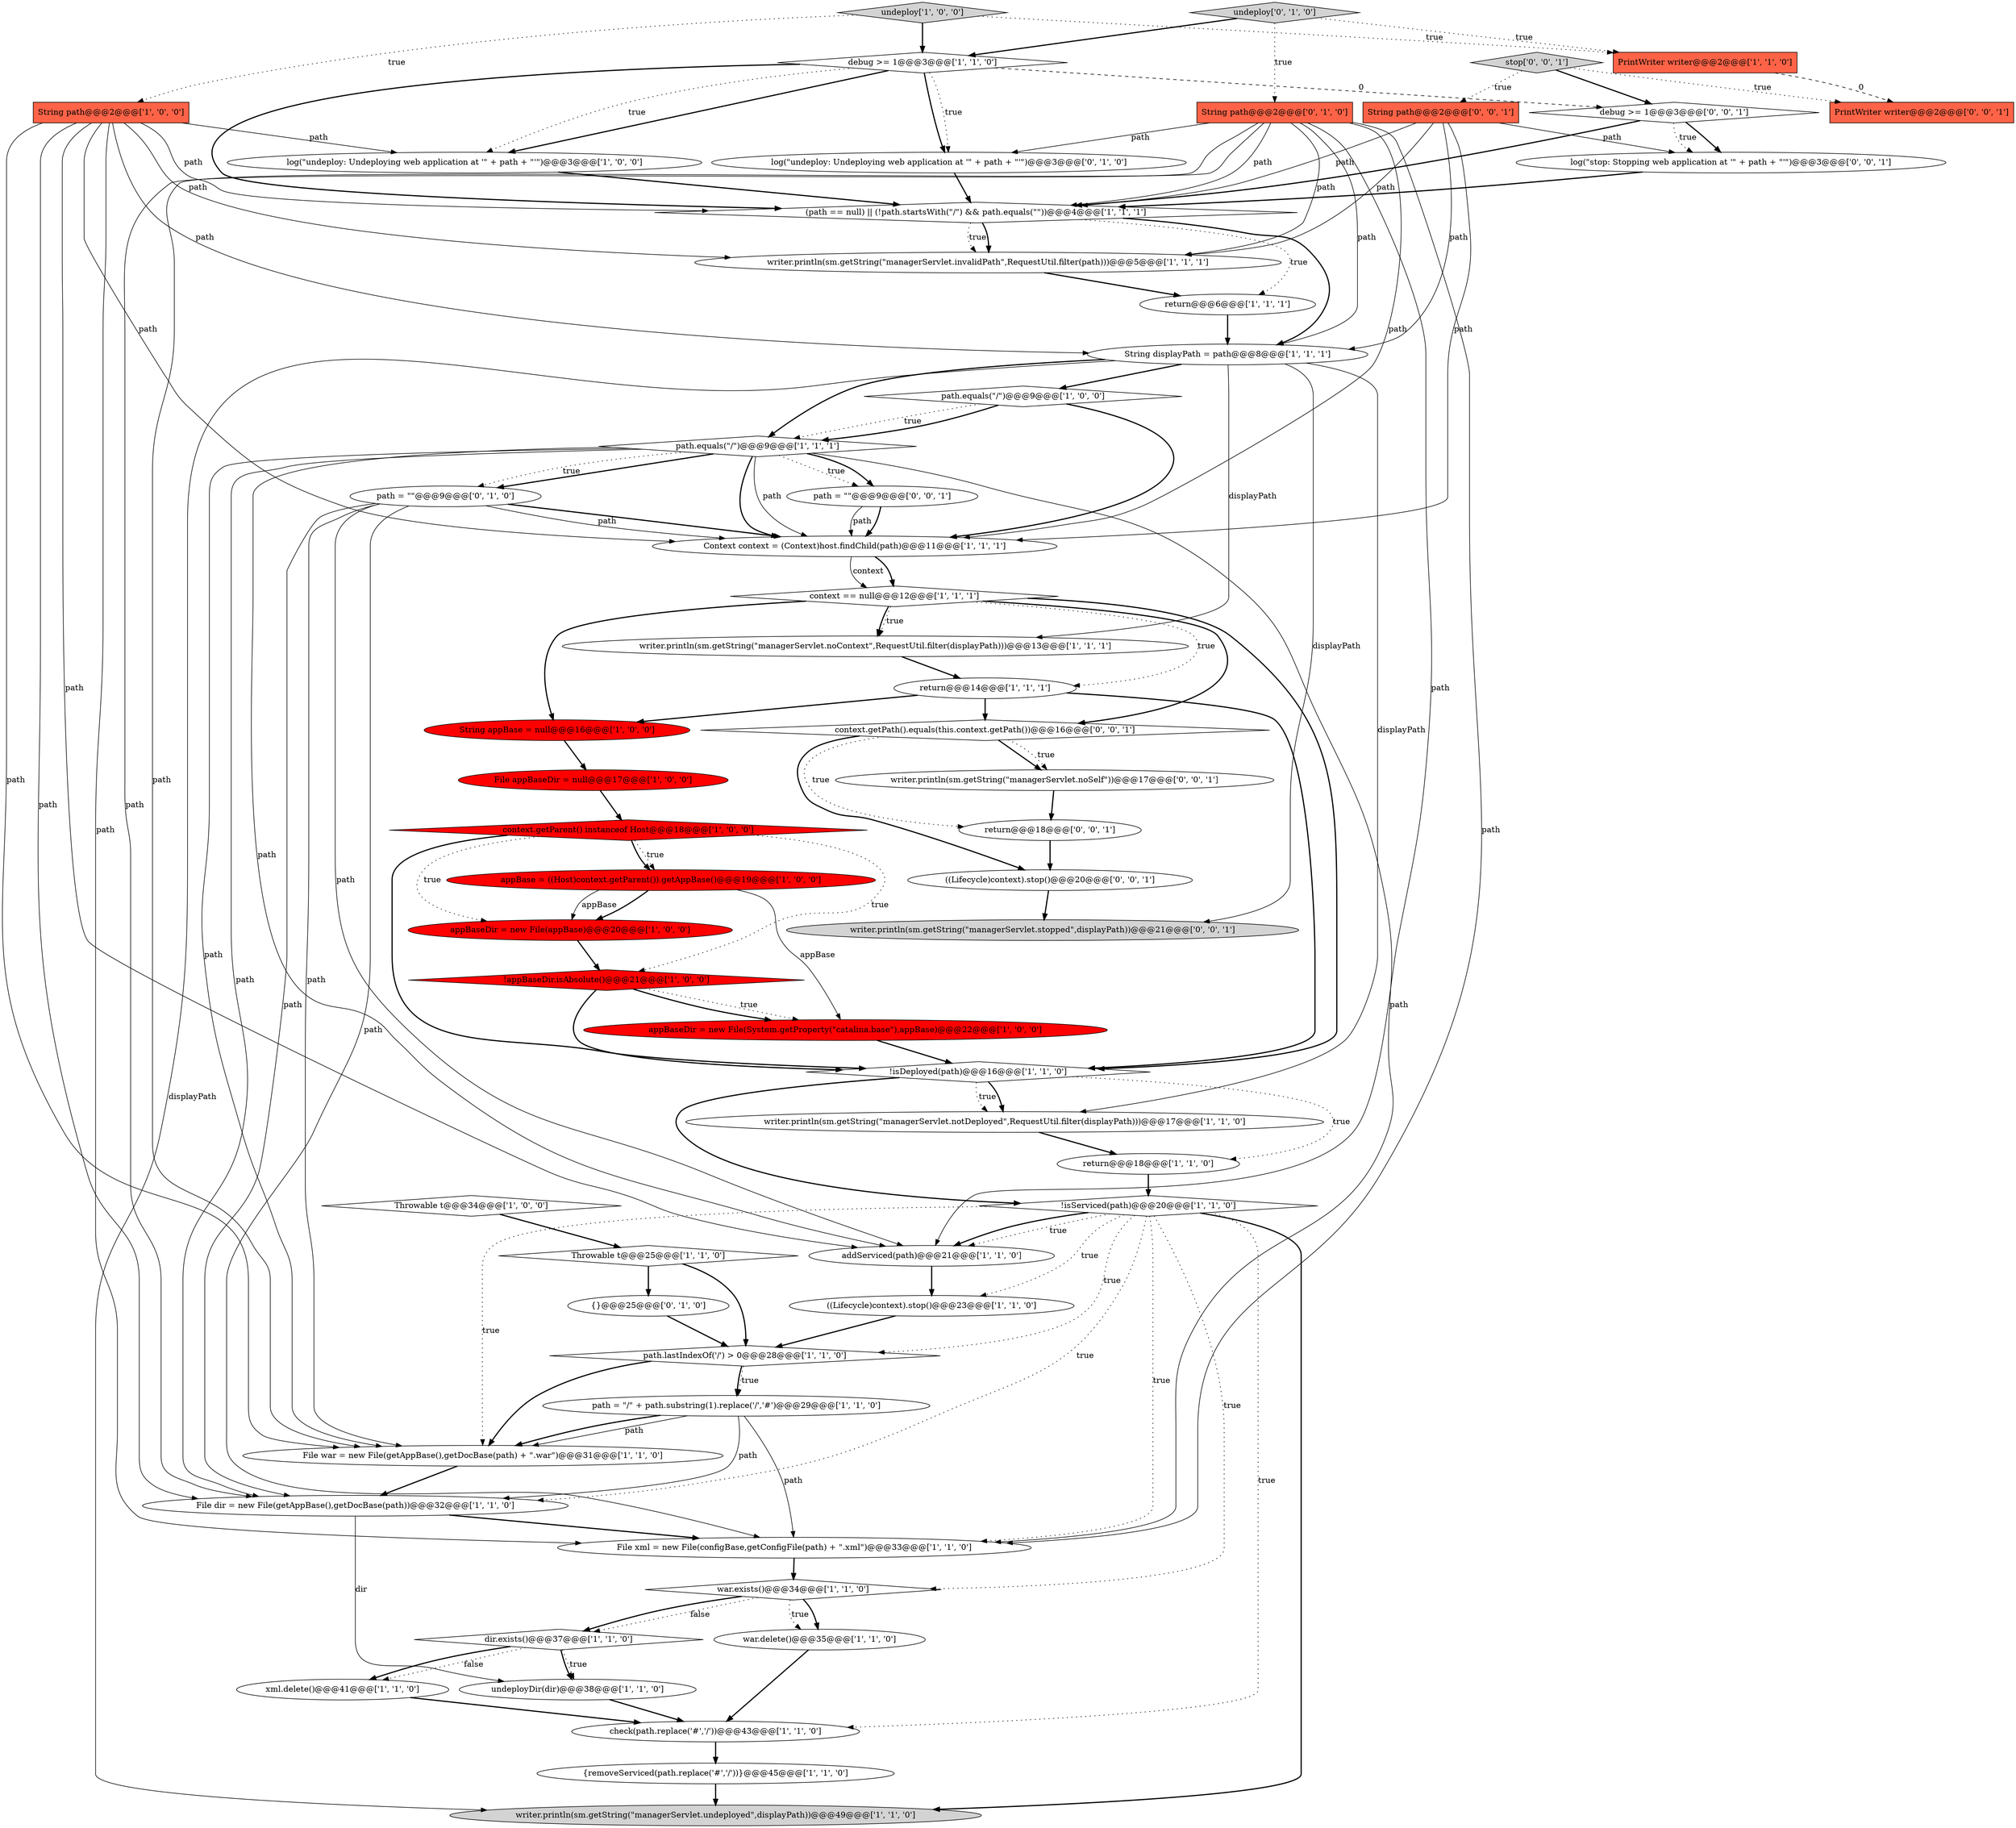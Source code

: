 digraph {
36 [style = filled, label = "context == null@@@12@@@['1', '1', '1']", fillcolor = white, shape = diamond image = "AAA0AAABBB1BBB"];
24 [style = filled, label = "xml.delete()@@@41@@@['1', '1', '0']", fillcolor = white, shape = ellipse image = "AAA0AAABBB1BBB"];
5 [style = filled, label = "debug >= 1@@@3@@@['1', '1', '0']", fillcolor = white, shape = diamond image = "AAA0AAABBB1BBB"];
25 [style = filled, label = "check(path.replace('#','/'))@@@43@@@['1', '1', '0']", fillcolor = white, shape = ellipse image = "AAA0AAABBB1BBB"];
31 [style = filled, label = "war.delete()@@@35@@@['1', '1', '0']", fillcolor = white, shape = ellipse image = "AAA0AAABBB1BBB"];
30 [style = filled, label = "writer.println(sm.getString(\"managerServlet.noContext\",RequestUtil.filter(displayPath)))@@@13@@@['1', '1', '1']", fillcolor = white, shape = ellipse image = "AAA0AAABBB1BBB"];
41 [style = filled, label = "String displayPath = path@@@8@@@['1', '1', '1']", fillcolor = white, shape = ellipse image = "AAA0AAABBB1BBB"];
42 [style = filled, label = "!isServiced(path)@@@20@@@['1', '1', '0']", fillcolor = white, shape = diamond image = "AAA0AAABBB1BBB"];
55 [style = filled, label = "path = \"\"@@@9@@@['0', '0', '1']", fillcolor = white, shape = ellipse image = "AAA0AAABBB3BBB"];
8 [style = filled, label = "undeployDir(dir)@@@38@@@['1', '1', '0']", fillcolor = white, shape = ellipse image = "AAA0AAABBB1BBB"];
20 [style = filled, label = "Throwable t@@@34@@@['1', '0', '0']", fillcolor = white, shape = diamond image = "AAA0AAABBB1BBB"];
57 [style = filled, label = "return@@@18@@@['0', '0', '1']", fillcolor = white, shape = ellipse image = "AAA0AAABBB3BBB"];
14 [style = filled, label = "Context context = (Context)host.findChild(path)@@@11@@@['1', '1', '1']", fillcolor = white, shape = ellipse image = "AAA0AAABBB1BBB"];
48 [style = filled, label = "context.getPath().equals(this.context.getPath())@@@16@@@['0', '0', '1']", fillcolor = white, shape = diamond image = "AAA0AAABBB3BBB"];
53 [style = filled, label = "PrintWriter writer@@@2@@@['0', '0', '1']", fillcolor = tomato, shape = box image = "AAA0AAABBB3BBB"];
19 [style = filled, label = "File xml = new File(configBase,getConfigFile(path) + \".xml\")@@@33@@@['1', '1', '0']", fillcolor = white, shape = ellipse image = "AAA0AAABBB1BBB"];
43 [style = filled, label = "undeploy['0', '1', '0']", fillcolor = lightgray, shape = diamond image = "AAA0AAABBB2BBB"];
28 [style = filled, label = "File war = new File(getAppBase(),getDocBase(path) + \".war\")@@@31@@@['1', '1', '0']", fillcolor = white, shape = ellipse image = "AAA0AAABBB1BBB"];
54 [style = filled, label = "((Lifecycle)context).stop()@@@20@@@['0', '0', '1']", fillcolor = white, shape = ellipse image = "AAA0AAABBB3BBB"];
35 [style = filled, label = "{removeServiced(path.replace('#','/'))}@@@45@@@['1', '1', '0']", fillcolor = white, shape = ellipse image = "AAA0AAABBB1BBB"];
44 [style = filled, label = "{}@@@25@@@['0', '1', '0']", fillcolor = white, shape = ellipse image = "AAA0AAABBB2BBB"];
13 [style = filled, label = "writer.println(sm.getString(\"managerServlet.notDeployed\",RequestUtil.filter(displayPath)))@@@17@@@['1', '1', '0']", fillcolor = white, shape = ellipse image = "AAA0AAABBB1BBB"];
47 [style = filled, label = "path = \"\"@@@9@@@['0', '1', '0']", fillcolor = white, shape = ellipse image = "AAA0AAABBB2BBB"];
51 [style = filled, label = "writer.println(sm.getString(\"managerServlet.stopped\",displayPath))@@@21@@@['0', '0', '1']", fillcolor = lightgray, shape = ellipse image = "AAA0AAABBB3BBB"];
0 [style = filled, label = "log(\"undeploy: Undeploying web application at '\" + path + \"'\")@@@3@@@['1', '0', '0']", fillcolor = white, shape = ellipse image = "AAA0AAABBB1BBB"];
45 [style = filled, label = "log(\"undeploy: Undeploying web application at '\" + path + \"'\")@@@3@@@['0', '1', '0']", fillcolor = white, shape = ellipse image = "AAA0AAABBB2BBB"];
50 [style = filled, label = "writer.println(sm.getString(\"managerServlet.noSelf\"))@@@17@@@['0', '0', '1']", fillcolor = white, shape = ellipse image = "AAA0AAABBB3BBB"];
32 [style = filled, label = "dir.exists()@@@37@@@['1', '1', '0']", fillcolor = white, shape = diamond image = "AAA0AAABBB1BBB"];
26 [style = filled, label = "addServiced(path)@@@21@@@['1', '1', '0']", fillcolor = white, shape = ellipse image = "AAA0AAABBB1BBB"];
38 [style = filled, label = "((Lifecycle)context).stop()@@@23@@@['1', '1', '0']", fillcolor = white, shape = ellipse image = "AAA0AAABBB1BBB"];
3 [style = filled, label = "path = \"/\" + path.substring(1).replace('/','#')@@@29@@@['1', '1', '0']", fillcolor = white, shape = ellipse image = "AAA0AAABBB1BBB"];
10 [style = filled, label = "undeploy['1', '0', '0']", fillcolor = lightgray, shape = diamond image = "AAA0AAABBB1BBB"];
40 [style = filled, label = "Throwable t@@@25@@@['1', '1', '0']", fillcolor = white, shape = diamond image = "AAA0AAABBB1BBB"];
56 [style = filled, label = "debug >= 1@@@3@@@['0', '0', '1']", fillcolor = white, shape = diamond image = "AAA0AAABBB3BBB"];
58 [style = filled, label = "stop['0', '0', '1']", fillcolor = lightgray, shape = diamond image = "AAA0AAABBB3BBB"];
21 [style = filled, label = "(path == null) || (!path.startsWith(\"/\") && path.equals(\"\"))@@@4@@@['1', '1', '1']", fillcolor = white, shape = diamond image = "AAA0AAABBB1BBB"];
23 [style = filled, label = "path.equals(\"/\")@@@9@@@['1', '1', '1']", fillcolor = white, shape = diamond image = "AAA0AAABBB1BBB"];
33 [style = filled, label = "context.getParent() instanceof Host@@@18@@@['1', '0', '0']", fillcolor = red, shape = diamond image = "AAA1AAABBB1BBB"];
12 [style = filled, label = "path.equals(\"/\")@@@9@@@['1', '0', '0']", fillcolor = white, shape = diamond image = "AAA0AAABBB1BBB"];
4 [style = filled, label = "writer.println(sm.getString(\"managerServlet.undeployed\",displayPath))@@@49@@@['1', '1', '0']", fillcolor = lightgray, shape = ellipse image = "AAA0AAABBB1BBB"];
39 [style = filled, label = "return@@@6@@@['1', '1', '1']", fillcolor = white, shape = ellipse image = "AAA0AAABBB1BBB"];
6 [style = filled, label = "String appBase = null@@@16@@@['1', '0', '0']", fillcolor = red, shape = ellipse image = "AAA1AAABBB1BBB"];
52 [style = filled, label = "log(\"stop: Stopping web application at '\" + path + \"'\")@@@3@@@['0', '0', '1']", fillcolor = white, shape = ellipse image = "AAA0AAABBB3BBB"];
15 [style = filled, label = "!appBaseDir.isAbsolute()@@@21@@@['1', '0', '0']", fillcolor = red, shape = diamond image = "AAA1AAABBB1BBB"];
46 [style = filled, label = "String path@@@2@@@['0', '1', '0']", fillcolor = tomato, shape = box image = "AAA0AAABBB2BBB"];
1 [style = filled, label = "File appBaseDir = null@@@17@@@['1', '0', '0']", fillcolor = red, shape = ellipse image = "AAA1AAABBB1BBB"];
29 [style = filled, label = "appBaseDir = new File(appBase)@@@20@@@['1', '0', '0']", fillcolor = red, shape = ellipse image = "AAA1AAABBB1BBB"];
37 [style = filled, label = "appBase = ((Host)context.getParent()).getAppBase()@@@19@@@['1', '0', '0']", fillcolor = red, shape = ellipse image = "AAA1AAABBB1BBB"];
16 [style = filled, label = "appBaseDir = new File(System.getProperty(\"catalina.base\"),appBase)@@@22@@@['1', '0', '0']", fillcolor = red, shape = ellipse image = "AAA1AAABBB1BBB"];
18 [style = filled, label = "File dir = new File(getAppBase(),getDocBase(path))@@@32@@@['1', '1', '0']", fillcolor = white, shape = ellipse image = "AAA0AAABBB1BBB"];
7 [style = filled, label = "return@@@14@@@['1', '1', '1']", fillcolor = white, shape = ellipse image = "AAA0AAABBB1BBB"];
17 [style = filled, label = "war.exists()@@@34@@@['1', '1', '0']", fillcolor = white, shape = diamond image = "AAA0AAABBB1BBB"];
22 [style = filled, label = "writer.println(sm.getString(\"managerServlet.invalidPath\",RequestUtil.filter(path)))@@@5@@@['1', '1', '1']", fillcolor = white, shape = ellipse image = "AAA0AAABBB1BBB"];
34 [style = filled, label = "!isDeployed(path)@@@16@@@['1', '1', '0']", fillcolor = white, shape = diamond image = "AAA0AAABBB1BBB"];
9 [style = filled, label = "return@@@18@@@['1', '1', '0']", fillcolor = white, shape = ellipse image = "AAA0AAABBB1BBB"];
49 [style = filled, label = "String path@@@2@@@['0', '0', '1']", fillcolor = tomato, shape = box image = "AAA0AAABBB3BBB"];
11 [style = filled, label = "PrintWriter writer@@@2@@@['1', '1', '0']", fillcolor = tomato, shape = box image = "AAA0AAABBB1BBB"];
2 [style = filled, label = "String path@@@2@@@['1', '0', '0']", fillcolor = tomato, shape = box image = "AAA0AAABBB1BBB"];
27 [style = filled, label = "path.lastIndexOf('/') > 0@@@28@@@['1', '1', '0']", fillcolor = white, shape = diamond image = "AAA0AAABBB1BBB"];
11->53 [style = dashed, label="0"];
29->15 [style = bold, label=""];
56->52 [style = bold, label=""];
49->21 [style = solid, label="path"];
49->22 [style = solid, label="path"];
41->51 [style = solid, label="displayPath"];
27->28 [style = bold, label=""];
55->14 [style = bold, label=""];
55->14 [style = solid, label="path"];
34->9 [style = dotted, label="true"];
5->45 [style = bold, label=""];
7->48 [style = bold, label=""];
25->35 [style = bold, label=""];
49->41 [style = solid, label="path"];
42->17 [style = dotted, label="true"];
48->54 [style = bold, label=""];
47->18 [style = solid, label="path"];
42->19 [style = dotted, label="true"];
47->26 [style = solid, label="path"];
1->33 [style = bold, label=""];
32->8 [style = dotted, label="true"];
2->26 [style = solid, label="path"];
5->0 [style = bold, label=""];
21->39 [style = dotted, label="true"];
41->4 [style = solid, label="displayPath"];
43->46 [style = dotted, label="true"];
42->38 [style = dotted, label="true"];
41->30 [style = solid, label="displayPath"];
47->28 [style = solid, label="path"];
33->37 [style = dotted, label="true"];
52->21 [style = bold, label=""];
36->6 [style = bold, label=""];
32->24 [style = dotted, label="false"];
57->54 [style = bold, label=""];
34->13 [style = dotted, label="true"];
42->26 [style = dotted, label="true"];
28->18 [style = bold, label=""];
12->23 [style = dotted, label="true"];
15->34 [style = bold, label=""];
2->0 [style = solid, label="path"];
58->53 [style = dotted, label="true"];
23->55 [style = dotted, label="true"];
21->41 [style = bold, label=""];
18->19 [style = bold, label=""];
37->29 [style = bold, label=""];
16->34 [style = bold, label=""];
48->50 [style = bold, label=""];
21->22 [style = dotted, label="true"];
0->21 [style = bold, label=""];
43->11 [style = dotted, label="true"];
34->42 [style = bold, label=""];
46->41 [style = solid, label="path"];
15->16 [style = dotted, label="true"];
3->28 [style = solid, label="path"];
58->56 [style = bold, label=""];
23->14 [style = bold, label=""];
46->14 [style = solid, label="path"];
5->21 [style = bold, label=""];
36->7 [style = dotted, label="true"];
36->30 [style = bold, label=""];
5->56 [style = dashed, label="0"];
56->52 [style = dotted, label="true"];
21->22 [style = bold, label=""];
23->28 [style = solid, label="path"];
30->7 [style = bold, label=""];
17->32 [style = dotted, label="false"];
56->21 [style = bold, label=""];
7->6 [style = bold, label=""];
12->14 [style = bold, label=""];
39->41 [style = bold, label=""];
45->21 [style = bold, label=""];
46->28 [style = solid, label="path"];
37->16 [style = solid, label="appBase"];
18->8 [style = solid, label="dir"];
46->45 [style = solid, label="path"];
14->36 [style = bold, label=""];
2->41 [style = solid, label="path"];
31->25 [style = bold, label=""];
9->42 [style = bold, label=""];
38->27 [style = bold, label=""];
5->0 [style = dotted, label="true"];
19->17 [style = bold, label=""];
42->28 [style = dotted, label="true"];
2->18 [style = solid, label="path"];
23->14 [style = solid, label="path"];
49->52 [style = solid, label="path"];
42->4 [style = bold, label=""];
6->1 [style = bold, label=""];
3->28 [style = bold, label=""];
32->8 [style = bold, label=""];
10->5 [style = bold, label=""];
2->14 [style = solid, label="path"];
41->13 [style = solid, label="displayPath"];
58->49 [style = dotted, label="true"];
46->26 [style = solid, label="path"];
10->2 [style = dotted, label="true"];
42->18 [style = dotted, label="true"];
10->11 [style = dotted, label="true"];
47->14 [style = solid, label="path"];
40->27 [style = bold, label=""];
5->45 [style = dotted, label="true"];
24->25 [style = bold, label=""];
43->5 [style = bold, label=""];
50->57 [style = bold, label=""];
23->47 [style = bold, label=""];
37->29 [style = solid, label="appBase"];
33->29 [style = dotted, label="true"];
22->39 [style = bold, label=""];
41->12 [style = bold, label=""];
2->28 [style = solid, label="path"];
13->9 [style = bold, label=""];
33->37 [style = bold, label=""];
2->21 [style = solid, label="path"];
36->30 [style = dotted, label="true"];
36->34 [style = bold, label=""];
40->44 [style = bold, label=""];
23->18 [style = solid, label="path"];
54->51 [style = bold, label=""];
42->26 [style = bold, label=""];
23->47 [style = dotted, label="true"];
48->50 [style = dotted, label="true"];
46->19 [style = solid, label="path"];
14->36 [style = solid, label="context"];
17->31 [style = bold, label=""];
34->13 [style = bold, label=""];
27->3 [style = bold, label=""];
2->22 [style = solid, label="path"];
46->21 [style = solid, label="path"];
17->32 [style = bold, label=""];
49->14 [style = solid, label="path"];
15->16 [style = bold, label=""];
46->18 [style = solid, label="path"];
35->4 [style = bold, label=""];
3->19 [style = solid, label="path"];
27->3 [style = dotted, label="true"];
47->19 [style = solid, label="path"];
17->31 [style = dotted, label="true"];
26->38 [style = bold, label=""];
20->40 [style = bold, label=""];
7->34 [style = bold, label=""];
42->27 [style = dotted, label="true"];
33->15 [style = dotted, label="true"];
2->19 [style = solid, label="path"];
46->22 [style = solid, label="path"];
23->19 [style = solid, label="path"];
36->48 [style = bold, label=""];
3->18 [style = solid, label="path"];
42->25 [style = dotted, label="true"];
12->23 [style = bold, label=""];
44->27 [style = bold, label=""];
41->23 [style = bold, label=""];
32->24 [style = bold, label=""];
33->34 [style = bold, label=""];
8->25 [style = bold, label=""];
47->14 [style = bold, label=""];
23->26 [style = solid, label="path"];
48->57 [style = dotted, label="true"];
23->55 [style = bold, label=""];
}
